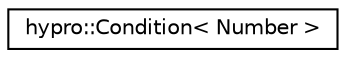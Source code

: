 digraph "Graphical Class Hierarchy"
{
  edge [fontname="Helvetica",fontsize="10",labelfontname="Helvetica",labelfontsize="10"];
  node [fontname="Helvetica",fontsize="10",shape=record];
  rankdir="LR";
  Node1 [label="hypro::Condition\< Number \>",height=0.2,width=0.4,color="black", fillcolor="white", style="filled",URL="$classhypro_1_1Condition.html"];
}
